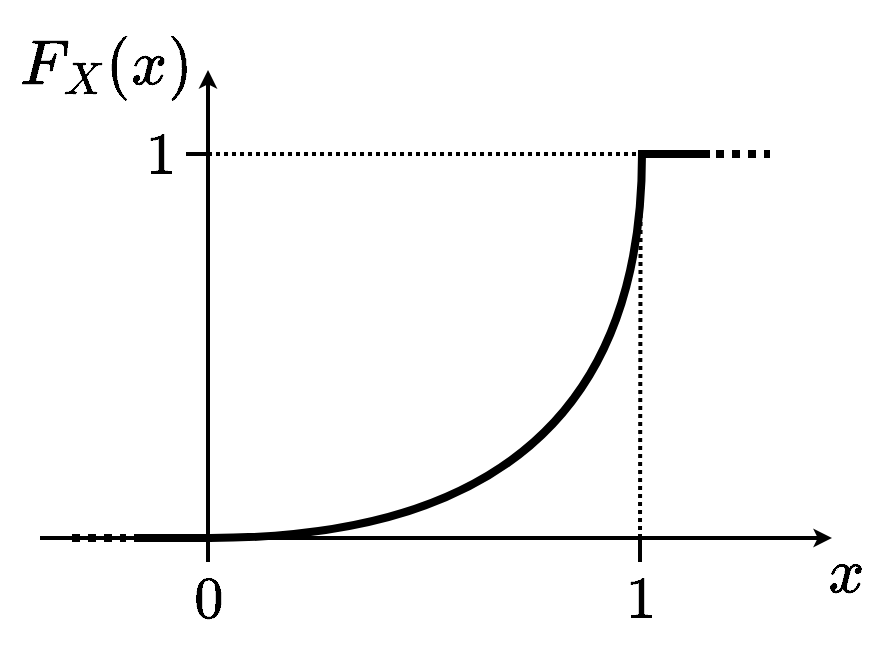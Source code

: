 <mxfile version="24.2.5" type="device">
  <diagram name="Página-1" id="E-DP9fMv0TR5NF7smadX">
    <mxGraphModel dx="827" dy="511" grid="1" gridSize="6" guides="1" tooltips="1" connect="1" arrows="1" fold="1" page="1" pageScale="1" pageWidth="500" pageHeight="320" math="1" shadow="0">
      <root>
        <mxCell id="0" />
        <mxCell id="1" parent="0" />
        <mxCell id="CFI3S7LzRvd9iii7xQHX-20" value="" style="endArrow=classic;html=1;rounded=0;strokeWidth=2;endSize=3;startSize=3;" parent="1" edge="1">
          <mxGeometry width="50" height="50" relative="1" as="geometry">
            <mxPoint x="48" y="264" as="sourcePoint" />
            <mxPoint x="444" y="264" as="targetPoint" />
          </mxGeometry>
        </mxCell>
        <mxCell id="CFI3S7LzRvd9iii7xQHX-21" value="" style="endArrow=none;html=1;rounded=0;strokeWidth=2;" parent="1" edge="1">
          <mxGeometry width="50" height="50" relative="1" as="geometry">
            <mxPoint x="132" y="276" as="sourcePoint" />
            <mxPoint x="132" y="264" as="targetPoint" />
          </mxGeometry>
        </mxCell>
        <mxCell id="CFI3S7LzRvd9iii7xQHX-22" value="" style="endArrow=none;html=1;rounded=0;strokeWidth=2;" parent="1" edge="1">
          <mxGeometry width="50" height="50" relative="1" as="geometry">
            <mxPoint x="348" y="276" as="sourcePoint" />
            <mxPoint x="348" y="264" as="targetPoint" />
          </mxGeometry>
        </mxCell>
        <mxCell id="CFI3S7LzRvd9iii7xQHX-25" value="\(0\)" style="text;html=1;align=center;verticalAlign=middle;whiteSpace=wrap;rounded=0;fontSize=25;" parent="1" vertex="1">
          <mxGeometry x="102" y="270" width="60" height="48" as="geometry" />
        </mxCell>
        <mxCell id="CFI3S7LzRvd9iii7xQHX-27" value="\(1\)" style="text;html=1;align=center;verticalAlign=middle;whiteSpace=wrap;rounded=0;fontSize=25;" parent="1" vertex="1">
          <mxGeometry x="318" y="270" width="60" height="48" as="geometry" />
        </mxCell>
        <mxCell id="5YUE4atEXdMrc8s2eRj8-1" value="\(x\)" style="text;html=1;align=center;verticalAlign=middle;whiteSpace=wrap;rounded=0;fontSize=27;" parent="1" vertex="1">
          <mxGeometry x="430" y="264" width="42" height="36" as="geometry" />
        </mxCell>
        <mxCell id="5YUE4atEXdMrc8s2eRj8-3" value="" style="endArrow=classic;html=1;rounded=0;strokeWidth=2;endSize=3;startSize=3;" parent="1" edge="1">
          <mxGeometry width="50" height="50" relative="1" as="geometry">
            <mxPoint x="132" y="264" as="sourcePoint" />
            <mxPoint x="132" y="30" as="targetPoint" />
          </mxGeometry>
        </mxCell>
        <mxCell id="5YUE4atEXdMrc8s2eRj8-18" value="" style="endArrow=none;html=1;rounded=0;strokeWidth=4;" parent="1" edge="1">
          <mxGeometry width="50" height="50" relative="1" as="geometry">
            <mxPoint x="95" y="264" as="sourcePoint" />
            <mxPoint x="131" y="264" as="targetPoint" />
          </mxGeometry>
        </mxCell>
        <mxCell id="5YUE4atEXdMrc8s2eRj8-34" value="" style="endArrow=none;html=1;rounded=0;strokeWidth=4;dashed=1;dashPattern=1 1;" parent="1" edge="1">
          <mxGeometry width="50" height="50" relative="1" as="geometry">
            <mxPoint x="64" y="264" as="sourcePoint" />
            <mxPoint x="91" y="264" as="targetPoint" />
          </mxGeometry>
        </mxCell>
        <mxCell id="5YUE4atEXdMrc8s2eRj8-48" value="\(F_X(x)\)" style="text;html=1;align=center;verticalAlign=middle;whiteSpace=wrap;rounded=0;fontSize=27;" parent="1" vertex="1">
          <mxGeometry x="60" y="10" width="42" height="36" as="geometry" />
        </mxCell>
        <mxCell id="WDrjeIyv3sXNAuETXX7--2" value="" style="endArrow=none;html=1;rounded=0;strokeWidth=4;" edge="1" parent="1">
          <mxGeometry width="50" height="50" relative="1" as="geometry">
            <mxPoint x="347" y="72" as="sourcePoint" />
            <mxPoint x="383" y="72" as="targetPoint" />
          </mxGeometry>
        </mxCell>
        <mxCell id="WDrjeIyv3sXNAuETXX7--3" value="" style="endArrow=none;html=1;rounded=0;strokeWidth=4;dashed=1;dashPattern=1 1;" edge="1" parent="1">
          <mxGeometry width="50" height="50" relative="1" as="geometry">
            <mxPoint x="386" y="72" as="sourcePoint" />
            <mxPoint x="413" y="72" as="targetPoint" />
          </mxGeometry>
        </mxCell>
        <mxCell id="WDrjeIyv3sXNAuETXX7--4" value="" style="shape=stencil(fZFNEoMgDIVPwx7hBB3b7nuEqLQyVrBA/bl9gdRF1HaGTb5HeC+BydK3MCgmOPhB1YHJMxNiBKehekYsotIiLLCaSGWgVwhub2iQ+eBspybdhG+nNq1yOiRVXhg/xTvpyLK2xkRTbY3P7LrRK6i7h7Nv0xBhlQdIDjthlXs7psFmDMEx3ELiby3pA688Ep8L0rPQchZUFcTu2ECWke/SZ/pjZFnerVN/doFLP9xiJLvmTPHrM/gA);whiteSpace=wrap;html=1;strokeWidth=4;" vertex="1" parent="1">
          <mxGeometry x="133" y="72" width="216" height="192" as="geometry" />
        </mxCell>
        <mxCell id="WDrjeIyv3sXNAuETXX7--5" value="" style="endArrow=none;dashed=1;html=1;dashPattern=1 1;strokeWidth=2;rounded=0;" edge="1" parent="1">
          <mxGeometry width="50" height="50" relative="1" as="geometry">
            <mxPoint x="132" y="72" as="sourcePoint" />
            <mxPoint x="349" y="72" as="targetPoint" />
          </mxGeometry>
        </mxCell>
        <mxCell id="WDrjeIyv3sXNAuETXX7--6" value="\(1\)" style="text;html=1;align=center;verticalAlign=middle;whiteSpace=wrap;rounded=0;fontSize=25;" vertex="1" parent="1">
          <mxGeometry x="78" y="48" width="60" height="48" as="geometry" />
        </mxCell>
        <mxCell id="WDrjeIyv3sXNAuETXX7--7" value="" style="endArrow=none;html=1;rounded=0;strokeWidth=2;" edge="1" parent="1">
          <mxGeometry width="50" height="50" relative="1" as="geometry">
            <mxPoint x="133" y="72" as="sourcePoint" />
            <mxPoint x="121" y="72" as="targetPoint" />
          </mxGeometry>
        </mxCell>
        <mxCell id="WDrjeIyv3sXNAuETXX7--8" value="" style="endArrow=none;dashed=1;html=1;dashPattern=1 1;strokeWidth=2;rounded=0;entryX=0.997;entryY=0;entryDx=0;entryDy=0;entryPerimeter=0;" edge="1" parent="1" target="WDrjeIyv3sXNAuETXX7--4">
          <mxGeometry width="50" height="50" relative="1" as="geometry">
            <mxPoint x="348" y="264" as="sourcePoint" />
            <mxPoint x="415" y="160" as="targetPoint" />
          </mxGeometry>
        </mxCell>
      </root>
    </mxGraphModel>
  </diagram>
</mxfile>
